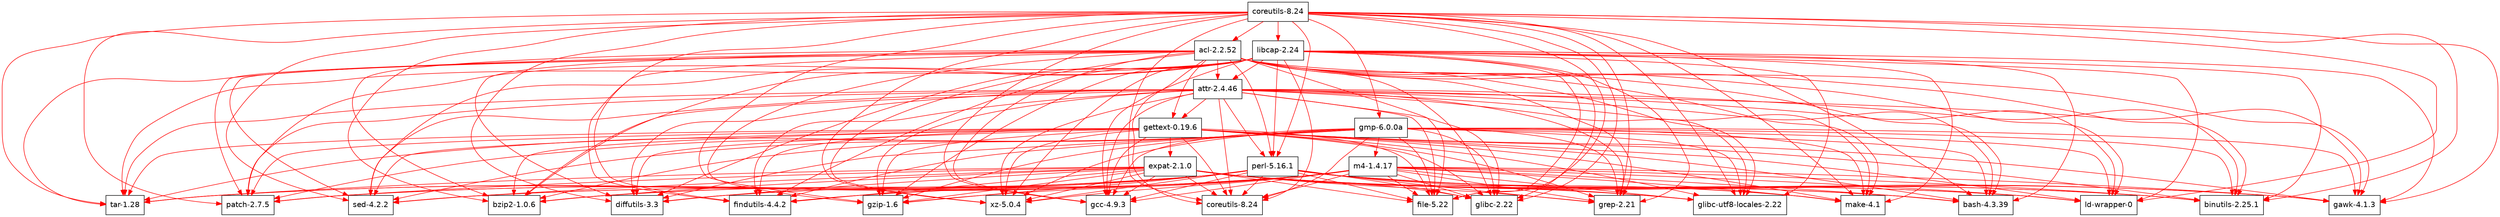 digraph "Guix bag-emerged" {
  "/gnu/store/xpgn2qn54c323liliyqj6q11b5xnb1db-coreutils-8.24.drv" [label = "coreutils-8.24", shape = box, fontname = Helvetica];
  "/gnu/store/xpgn2qn54c323liliyqj6q11b5xnb1db-coreutils-8.24.drv" -> "/gnu/store/mi4a8m41ssrp7lv3b8vibw0a7ahv2mmg-perl-5.16.1.drv" [color = red];
  "/gnu/store/xpgn2qn54c323liliyqj6q11b5xnb1db-coreutils-8.24.drv" -> "/gnu/store/0pr679inn5xj91z4d63scc7vgfji9vpp-tar-1.28.drv" [color = red];
  "/gnu/store/xpgn2qn54c323liliyqj6q11b5xnb1db-coreutils-8.24.drv" -> "/gnu/store/p3szkb87bp9fxhn715g88skry8g3jgkq-gzip-1.6.drv" [color = red];
  "/gnu/store/xpgn2qn54c323liliyqj6q11b5xnb1db-coreutils-8.24.drv" -> "/gnu/store/i398qn04cwvnzph7a0cckxqr9q0k3lyr-bzip2-1.0.6.drv" [color = red];
  "/gnu/store/xpgn2qn54c323liliyqj6q11b5xnb1db-coreutils-8.24.drv" -> "/gnu/store/wvnnsn89magnvn39zm3fv245s9m7yn5f-xz-5.0.4.drv" [color = red];
  "/gnu/store/xpgn2qn54c323liliyqj6q11b5xnb1db-coreutils-8.24.drv" -> "/gnu/store/sag0sx1zycnwixwfdrxwj1i9g2phxrh4-file-5.22.drv" [color = red];
  "/gnu/store/xpgn2qn54c323liliyqj6q11b5xnb1db-coreutils-8.24.drv" -> "/gnu/store/p61bsw6093x3wfg5vz3172wl9bzrlc3w-diffutils-3.3.drv" [color = red];
  "/gnu/store/xpgn2qn54c323liliyqj6q11b5xnb1db-coreutils-8.24.drv" -> "/gnu/store/rzsyx70vnfb8cm40r0b591vyvww2i5y6-patch-2.7.5.drv" [color = red];
  "/gnu/store/xpgn2qn54c323liliyqj6q11b5xnb1db-coreutils-8.24.drv" -> "/gnu/store/mc5fgclyr0v26242hmg30srv9ij27wyv-sed-4.2.2.drv" [color = red];
  "/gnu/store/xpgn2qn54c323liliyqj6q11b5xnb1db-coreutils-8.24.drv" -> "/gnu/store/ig9nr2f5hvr88br028r9nsdg4xpmmybg-findutils-4.4.2.drv" [color = red];
  "/gnu/store/xpgn2qn54c323liliyqj6q11b5xnb1db-coreutils-8.24.drv" -> "/gnu/store/jls1kj3pvqjpbmm7c09fhszfd3m61zif-gawk-4.1.3.drv" [color = red];
  "/gnu/store/xpgn2qn54c323liliyqj6q11b5xnb1db-coreutils-8.24.drv" -> "/gnu/store/vvlh6szjxr5iy192fsv9p4dwf39nhapf-grep-2.21.drv" [color = red];
  "/gnu/store/xpgn2qn54c323liliyqj6q11b5xnb1db-coreutils-8.24.drv" -> "/gnu/store/mysb2grsl1wc931xm08adncnqjwvdds7-coreutils-8.24.drv" [color = red];
  "/gnu/store/xpgn2qn54c323liliyqj6q11b5xnb1db-coreutils-8.24.drv" -> "/gnu/store/n0n20i1brmhmjvw9lx33f2l3dmzx873n-make-4.1.drv" [color = red];
  "/gnu/store/xpgn2qn54c323liliyqj6q11b5xnb1db-coreutils-8.24.drv" -> "/gnu/store/64cizlhq38x99dvjvza6c5ha226a9bf5-bash-4.3.39.drv" [color = red];
  "/gnu/store/xpgn2qn54c323liliyqj6q11b5xnb1db-coreutils-8.24.drv" -> "/gnu/store/mbshnjz590h3l1c3y2rxzqvn45bhx32b-ld-wrapper-0.drv" [color = red];
  "/gnu/store/xpgn2qn54c323liliyqj6q11b5xnb1db-coreutils-8.24.drv" -> "/gnu/store/hf62yhvyrr1rm5y8mq5afih12s9jasic-binutils-2.25.1.drv" [color = red];
  "/gnu/store/xpgn2qn54c323liliyqj6q11b5xnb1db-coreutils-8.24.drv" -> "/gnu/store/8mff0w2203h6m5s495knxg09is3qj15f-gcc-4.9.3.drv" [color = red];
  "/gnu/store/xpgn2qn54c323liliyqj6q11b5xnb1db-coreutils-8.24.drv" -> "/gnu/store/2pspbpclj4yq5dqd71fnqwa69s8xxryf-glibc-2.22.drv" [color = red];
  "/gnu/store/xpgn2qn54c323liliyqj6q11b5xnb1db-coreutils-8.24.drv" -> "/gnu/store/nflynk1n90yh41yfi91raczynka2mf86-glibc-utf8-locales-2.22.drv" [color = red];
  "/gnu/store/xpgn2qn54c323liliyqj6q11b5xnb1db-coreutils-8.24.drv" -> "/gnu/store/6i8brik0khb2s5r6ih7h6g22l9s2xmph-acl-2.2.52.drv" [color = red];
  "/gnu/store/xpgn2qn54c323liliyqj6q11b5xnb1db-coreutils-8.24.drv" -> "/gnu/store/wmvpskqsw6hgriy0vbmmm6c4wp8rxp2c-gmp-6.0.0a.drv" [color = red];
  "/gnu/store/xpgn2qn54c323liliyqj6q11b5xnb1db-coreutils-8.24.drv" -> "/gnu/store/d7d6k5bhk7gz3pvhxdn2f33jzlxg4c5l-libcap-2.24.drv" [color = red];
  "/gnu/store/mi4a8m41ssrp7lv3b8vibw0a7ahv2mmg-perl-5.16.1.drv" [label = "perl-5.16.1", shape = box, fontname = Helvetica];
  "/gnu/store/mi4a8m41ssrp7lv3b8vibw0a7ahv2mmg-perl-5.16.1.drv" -> "/gnu/store/0pr679inn5xj91z4d63scc7vgfji9vpp-tar-1.28.drv" [color = red];
  "/gnu/store/mi4a8m41ssrp7lv3b8vibw0a7ahv2mmg-perl-5.16.1.drv" -> "/gnu/store/p3szkb87bp9fxhn715g88skry8g3jgkq-gzip-1.6.drv" [color = red];
  "/gnu/store/mi4a8m41ssrp7lv3b8vibw0a7ahv2mmg-perl-5.16.1.drv" -> "/gnu/store/i398qn04cwvnzph7a0cckxqr9q0k3lyr-bzip2-1.0.6.drv" [color = red];
  "/gnu/store/mi4a8m41ssrp7lv3b8vibw0a7ahv2mmg-perl-5.16.1.drv" -> "/gnu/store/wvnnsn89magnvn39zm3fv245s9m7yn5f-xz-5.0.4.drv" [color = red];
  "/gnu/store/mi4a8m41ssrp7lv3b8vibw0a7ahv2mmg-perl-5.16.1.drv" -> "/gnu/store/sag0sx1zycnwixwfdrxwj1i9g2phxrh4-file-5.22.drv" [color = red];
  "/gnu/store/mi4a8m41ssrp7lv3b8vibw0a7ahv2mmg-perl-5.16.1.drv" -> "/gnu/store/p61bsw6093x3wfg5vz3172wl9bzrlc3w-diffutils-3.3.drv" [color = red];
  "/gnu/store/mi4a8m41ssrp7lv3b8vibw0a7ahv2mmg-perl-5.16.1.drv" -> "/gnu/store/rzsyx70vnfb8cm40r0b591vyvww2i5y6-patch-2.7.5.drv" [color = red];
  "/gnu/store/mi4a8m41ssrp7lv3b8vibw0a7ahv2mmg-perl-5.16.1.drv" -> "/gnu/store/mc5fgclyr0v26242hmg30srv9ij27wyv-sed-4.2.2.drv" [color = red];
  "/gnu/store/mi4a8m41ssrp7lv3b8vibw0a7ahv2mmg-perl-5.16.1.drv" -> "/gnu/store/ig9nr2f5hvr88br028r9nsdg4xpmmybg-findutils-4.4.2.drv" [color = red];
  "/gnu/store/mi4a8m41ssrp7lv3b8vibw0a7ahv2mmg-perl-5.16.1.drv" -> "/gnu/store/jls1kj3pvqjpbmm7c09fhszfd3m61zif-gawk-4.1.3.drv" [color = red];
  "/gnu/store/mi4a8m41ssrp7lv3b8vibw0a7ahv2mmg-perl-5.16.1.drv" -> "/gnu/store/vvlh6szjxr5iy192fsv9p4dwf39nhapf-grep-2.21.drv" [color = red];
  "/gnu/store/mi4a8m41ssrp7lv3b8vibw0a7ahv2mmg-perl-5.16.1.drv" -> "/gnu/store/mysb2grsl1wc931xm08adncnqjwvdds7-coreutils-8.24.drv" [color = red];
  "/gnu/store/mi4a8m41ssrp7lv3b8vibw0a7ahv2mmg-perl-5.16.1.drv" -> "/gnu/store/n0n20i1brmhmjvw9lx33f2l3dmzx873n-make-4.1.drv" [color = red];
  "/gnu/store/mi4a8m41ssrp7lv3b8vibw0a7ahv2mmg-perl-5.16.1.drv" -> "/gnu/store/64cizlhq38x99dvjvza6c5ha226a9bf5-bash-4.3.39.drv" [color = red];
  "/gnu/store/mi4a8m41ssrp7lv3b8vibw0a7ahv2mmg-perl-5.16.1.drv" -> "/gnu/store/mbshnjz590h3l1c3y2rxzqvn45bhx32b-ld-wrapper-0.drv" [color = red];
  "/gnu/store/mi4a8m41ssrp7lv3b8vibw0a7ahv2mmg-perl-5.16.1.drv" -> "/gnu/store/hf62yhvyrr1rm5y8mq5afih12s9jasic-binutils-2.25.1.drv" [color = red];
  "/gnu/store/mi4a8m41ssrp7lv3b8vibw0a7ahv2mmg-perl-5.16.1.drv" -> "/gnu/store/8mff0w2203h6m5s495knxg09is3qj15f-gcc-4.9.3.drv" [color = red];
  "/gnu/store/mi4a8m41ssrp7lv3b8vibw0a7ahv2mmg-perl-5.16.1.drv" -> "/gnu/store/2pspbpclj4yq5dqd71fnqwa69s8xxryf-glibc-2.22.drv" [color = red];
  "/gnu/store/mi4a8m41ssrp7lv3b8vibw0a7ahv2mmg-perl-5.16.1.drv" -> "/gnu/store/nflynk1n90yh41yfi91raczynka2mf86-glibc-utf8-locales-2.22.drv" [color = red];
  "/gnu/store/0pr679inn5xj91z4d63scc7vgfji9vpp-tar-1.28.drv" [label = "tar-1.28", shape = box, fontname = Helvetica];
  "/gnu/store/p3szkb87bp9fxhn715g88skry8g3jgkq-gzip-1.6.drv" [label = "gzip-1.6", shape = box, fontname = Helvetica];
  "/gnu/store/i398qn04cwvnzph7a0cckxqr9q0k3lyr-bzip2-1.0.6.drv" [label = "bzip2-1.0.6", shape = box, fontname = Helvetica];
  "/gnu/store/wvnnsn89magnvn39zm3fv245s9m7yn5f-xz-5.0.4.drv" [label = "xz-5.0.4", shape = box, fontname = Helvetica];
  "/gnu/store/sag0sx1zycnwixwfdrxwj1i9g2phxrh4-file-5.22.drv" [label = "file-5.22", shape = box, fontname = Helvetica];
  "/gnu/store/p61bsw6093x3wfg5vz3172wl9bzrlc3w-diffutils-3.3.drv" [label = "diffutils-3.3", shape = box, fontname = Helvetica];
  "/gnu/store/rzsyx70vnfb8cm40r0b591vyvww2i5y6-patch-2.7.5.drv" [label = "patch-2.7.5", shape = box, fontname = Helvetica];
  "/gnu/store/mc5fgclyr0v26242hmg30srv9ij27wyv-sed-4.2.2.drv" [label = "sed-4.2.2", shape = box, fontname = Helvetica];
  "/gnu/store/ig9nr2f5hvr88br028r9nsdg4xpmmybg-findutils-4.4.2.drv" [label = "findutils-4.4.2", shape = box, fontname = Helvetica];
  "/gnu/store/jls1kj3pvqjpbmm7c09fhszfd3m61zif-gawk-4.1.3.drv" [label = "gawk-4.1.3", shape = box, fontname = Helvetica];
  "/gnu/store/vvlh6szjxr5iy192fsv9p4dwf39nhapf-grep-2.21.drv" [label = "grep-2.21", shape = box, fontname = Helvetica];
  "/gnu/store/mysb2grsl1wc931xm08adncnqjwvdds7-coreutils-8.24.drv" [label = "coreutils-8.24", shape = box, fontname = Helvetica];
  "/gnu/store/n0n20i1brmhmjvw9lx33f2l3dmzx873n-make-4.1.drv" [label = "make-4.1", shape = box, fontname = Helvetica];
  "/gnu/store/64cizlhq38x99dvjvza6c5ha226a9bf5-bash-4.3.39.drv" [label = "bash-4.3.39", shape = box, fontname = Helvetica];
  "/gnu/store/mbshnjz590h3l1c3y2rxzqvn45bhx32b-ld-wrapper-0.drv" [label = "ld-wrapper-0", shape = box, fontname = Helvetica];
  "/gnu/store/hf62yhvyrr1rm5y8mq5afih12s9jasic-binutils-2.25.1.drv" [label = "binutils-2.25.1", shape = box, fontname = Helvetica];
  "/gnu/store/8mff0w2203h6m5s495knxg09is3qj15f-gcc-4.9.3.drv" [label = "gcc-4.9.3", shape = box, fontname = Helvetica];
  "/gnu/store/2pspbpclj4yq5dqd71fnqwa69s8xxryf-glibc-2.22.drv" [label = "glibc-2.22", shape = box, fontname = Helvetica];
  "/gnu/store/nflynk1n90yh41yfi91raczynka2mf86-glibc-utf8-locales-2.22.drv" [label = "glibc-utf8-locales-2.22", shape = box, fontname = Helvetica];
  "/gnu/store/6i8brik0khb2s5r6ih7h6g22l9s2xmph-acl-2.2.52.drv" [label = "acl-2.2.52", shape = box, fontname = Helvetica];
  "/gnu/store/6i8brik0khb2s5r6ih7h6g22l9s2xmph-acl-2.2.52.drv" -> "/gnu/store/a076d7ng0h3ynr1hsiyk4fmh3w1g4cv8-gettext-0.19.6.drv" [color = red];
  "/gnu/store/6i8brik0khb2s5r6ih7h6g22l9s2xmph-acl-2.2.52.drv" -> "/gnu/store/mi4a8m41ssrp7lv3b8vibw0a7ahv2mmg-perl-5.16.1.drv" [color = red];
  "/gnu/store/6i8brik0khb2s5r6ih7h6g22l9s2xmph-acl-2.2.52.drv" -> "/gnu/store/0pr679inn5xj91z4d63scc7vgfji9vpp-tar-1.28.drv" [color = red];
  "/gnu/store/6i8brik0khb2s5r6ih7h6g22l9s2xmph-acl-2.2.52.drv" -> "/gnu/store/p3szkb87bp9fxhn715g88skry8g3jgkq-gzip-1.6.drv" [color = red];
  "/gnu/store/6i8brik0khb2s5r6ih7h6g22l9s2xmph-acl-2.2.52.drv" -> "/gnu/store/i398qn04cwvnzph7a0cckxqr9q0k3lyr-bzip2-1.0.6.drv" [color = red];
  "/gnu/store/6i8brik0khb2s5r6ih7h6g22l9s2xmph-acl-2.2.52.drv" -> "/gnu/store/wvnnsn89magnvn39zm3fv245s9m7yn5f-xz-5.0.4.drv" [color = red];
  "/gnu/store/6i8brik0khb2s5r6ih7h6g22l9s2xmph-acl-2.2.52.drv" -> "/gnu/store/sag0sx1zycnwixwfdrxwj1i9g2phxrh4-file-5.22.drv" [color = red];
  "/gnu/store/6i8brik0khb2s5r6ih7h6g22l9s2xmph-acl-2.2.52.drv" -> "/gnu/store/p61bsw6093x3wfg5vz3172wl9bzrlc3w-diffutils-3.3.drv" [color = red];
  "/gnu/store/6i8brik0khb2s5r6ih7h6g22l9s2xmph-acl-2.2.52.drv" -> "/gnu/store/rzsyx70vnfb8cm40r0b591vyvww2i5y6-patch-2.7.5.drv" [color = red];
  "/gnu/store/6i8brik0khb2s5r6ih7h6g22l9s2xmph-acl-2.2.52.drv" -> "/gnu/store/mc5fgclyr0v26242hmg30srv9ij27wyv-sed-4.2.2.drv" [color = red];
  "/gnu/store/6i8brik0khb2s5r6ih7h6g22l9s2xmph-acl-2.2.52.drv" -> "/gnu/store/ig9nr2f5hvr88br028r9nsdg4xpmmybg-findutils-4.4.2.drv" [color = red];
  "/gnu/store/6i8brik0khb2s5r6ih7h6g22l9s2xmph-acl-2.2.52.drv" -> "/gnu/store/jls1kj3pvqjpbmm7c09fhszfd3m61zif-gawk-4.1.3.drv" [color = red];
  "/gnu/store/6i8brik0khb2s5r6ih7h6g22l9s2xmph-acl-2.2.52.drv" -> "/gnu/store/vvlh6szjxr5iy192fsv9p4dwf39nhapf-grep-2.21.drv" [color = red];
  "/gnu/store/6i8brik0khb2s5r6ih7h6g22l9s2xmph-acl-2.2.52.drv" -> "/gnu/store/mysb2grsl1wc931xm08adncnqjwvdds7-coreutils-8.24.drv" [color = red];
  "/gnu/store/6i8brik0khb2s5r6ih7h6g22l9s2xmph-acl-2.2.52.drv" -> "/gnu/store/n0n20i1brmhmjvw9lx33f2l3dmzx873n-make-4.1.drv" [color = red];
  "/gnu/store/6i8brik0khb2s5r6ih7h6g22l9s2xmph-acl-2.2.52.drv" -> "/gnu/store/64cizlhq38x99dvjvza6c5ha226a9bf5-bash-4.3.39.drv" [color = red];
  "/gnu/store/6i8brik0khb2s5r6ih7h6g22l9s2xmph-acl-2.2.52.drv" -> "/gnu/store/mbshnjz590h3l1c3y2rxzqvn45bhx32b-ld-wrapper-0.drv" [color = red];
  "/gnu/store/6i8brik0khb2s5r6ih7h6g22l9s2xmph-acl-2.2.52.drv" -> "/gnu/store/hf62yhvyrr1rm5y8mq5afih12s9jasic-binutils-2.25.1.drv" [color = red];
  "/gnu/store/6i8brik0khb2s5r6ih7h6g22l9s2xmph-acl-2.2.52.drv" -> "/gnu/store/8mff0w2203h6m5s495knxg09is3qj15f-gcc-4.9.3.drv" [color = red];
  "/gnu/store/6i8brik0khb2s5r6ih7h6g22l9s2xmph-acl-2.2.52.drv" -> "/gnu/store/2pspbpclj4yq5dqd71fnqwa69s8xxryf-glibc-2.22.drv" [color = red];
  "/gnu/store/6i8brik0khb2s5r6ih7h6g22l9s2xmph-acl-2.2.52.drv" -> "/gnu/store/nflynk1n90yh41yfi91raczynka2mf86-glibc-utf8-locales-2.22.drv" [color = red];
  "/gnu/store/6i8brik0khb2s5r6ih7h6g22l9s2xmph-acl-2.2.52.drv" -> "/gnu/store/3lq0fkjmjb917asbj9f24vcxxnq3kwai-attr-2.4.46.drv" [color = red];
  "/gnu/store/a076d7ng0h3ynr1hsiyk4fmh3w1g4cv8-gettext-0.19.6.drv" [label = "gettext-0.19.6", shape = box, fontname = Helvetica];
  "/gnu/store/a076d7ng0h3ynr1hsiyk4fmh3w1g4cv8-gettext-0.19.6.drv" -> "/gnu/store/0pr679inn5xj91z4d63scc7vgfji9vpp-tar-1.28.drv" [color = red];
  "/gnu/store/a076d7ng0h3ynr1hsiyk4fmh3w1g4cv8-gettext-0.19.6.drv" -> "/gnu/store/p3szkb87bp9fxhn715g88skry8g3jgkq-gzip-1.6.drv" [color = red];
  "/gnu/store/a076d7ng0h3ynr1hsiyk4fmh3w1g4cv8-gettext-0.19.6.drv" -> "/gnu/store/i398qn04cwvnzph7a0cckxqr9q0k3lyr-bzip2-1.0.6.drv" [color = red];
  "/gnu/store/a076d7ng0h3ynr1hsiyk4fmh3w1g4cv8-gettext-0.19.6.drv" -> "/gnu/store/wvnnsn89magnvn39zm3fv245s9m7yn5f-xz-5.0.4.drv" [color = red];
  "/gnu/store/a076d7ng0h3ynr1hsiyk4fmh3w1g4cv8-gettext-0.19.6.drv" -> "/gnu/store/sag0sx1zycnwixwfdrxwj1i9g2phxrh4-file-5.22.drv" [color = red];
  "/gnu/store/a076d7ng0h3ynr1hsiyk4fmh3w1g4cv8-gettext-0.19.6.drv" -> "/gnu/store/p61bsw6093x3wfg5vz3172wl9bzrlc3w-diffutils-3.3.drv" [color = red];
  "/gnu/store/a076d7ng0h3ynr1hsiyk4fmh3w1g4cv8-gettext-0.19.6.drv" -> "/gnu/store/rzsyx70vnfb8cm40r0b591vyvww2i5y6-patch-2.7.5.drv" [color = red];
  "/gnu/store/a076d7ng0h3ynr1hsiyk4fmh3w1g4cv8-gettext-0.19.6.drv" -> "/gnu/store/mc5fgclyr0v26242hmg30srv9ij27wyv-sed-4.2.2.drv" [color = red];
  "/gnu/store/a076d7ng0h3ynr1hsiyk4fmh3w1g4cv8-gettext-0.19.6.drv" -> "/gnu/store/ig9nr2f5hvr88br028r9nsdg4xpmmybg-findutils-4.4.2.drv" [color = red];
  "/gnu/store/a076d7ng0h3ynr1hsiyk4fmh3w1g4cv8-gettext-0.19.6.drv" -> "/gnu/store/jls1kj3pvqjpbmm7c09fhszfd3m61zif-gawk-4.1.3.drv" [color = red];
  "/gnu/store/a076d7ng0h3ynr1hsiyk4fmh3w1g4cv8-gettext-0.19.6.drv" -> "/gnu/store/vvlh6szjxr5iy192fsv9p4dwf39nhapf-grep-2.21.drv" [color = red];
  "/gnu/store/a076d7ng0h3ynr1hsiyk4fmh3w1g4cv8-gettext-0.19.6.drv" -> "/gnu/store/mysb2grsl1wc931xm08adncnqjwvdds7-coreutils-8.24.drv" [color = red];
  "/gnu/store/a076d7ng0h3ynr1hsiyk4fmh3w1g4cv8-gettext-0.19.6.drv" -> "/gnu/store/n0n20i1brmhmjvw9lx33f2l3dmzx873n-make-4.1.drv" [color = red];
  "/gnu/store/a076d7ng0h3ynr1hsiyk4fmh3w1g4cv8-gettext-0.19.6.drv" -> "/gnu/store/64cizlhq38x99dvjvza6c5ha226a9bf5-bash-4.3.39.drv" [color = red];
  "/gnu/store/a076d7ng0h3ynr1hsiyk4fmh3w1g4cv8-gettext-0.19.6.drv" -> "/gnu/store/mbshnjz590h3l1c3y2rxzqvn45bhx32b-ld-wrapper-0.drv" [color = red];
  "/gnu/store/a076d7ng0h3ynr1hsiyk4fmh3w1g4cv8-gettext-0.19.6.drv" -> "/gnu/store/hf62yhvyrr1rm5y8mq5afih12s9jasic-binutils-2.25.1.drv" [color = red];
  "/gnu/store/a076d7ng0h3ynr1hsiyk4fmh3w1g4cv8-gettext-0.19.6.drv" -> "/gnu/store/8mff0w2203h6m5s495knxg09is3qj15f-gcc-4.9.3.drv" [color = red];
  "/gnu/store/a076d7ng0h3ynr1hsiyk4fmh3w1g4cv8-gettext-0.19.6.drv" -> "/gnu/store/2pspbpclj4yq5dqd71fnqwa69s8xxryf-glibc-2.22.drv" [color = red];
  "/gnu/store/a076d7ng0h3ynr1hsiyk4fmh3w1g4cv8-gettext-0.19.6.drv" -> "/gnu/store/nflynk1n90yh41yfi91raczynka2mf86-glibc-utf8-locales-2.22.drv" [color = red];
  "/gnu/store/a076d7ng0h3ynr1hsiyk4fmh3w1g4cv8-gettext-0.19.6.drv" -> "/gnu/store/n3ix2bl79ijv1v1winwf4qj46hlhyrdv-expat-2.1.0.drv" [color = red];
  "/gnu/store/n3ix2bl79ijv1v1winwf4qj46hlhyrdv-expat-2.1.0.drv" [label = "expat-2.1.0", shape = box, fontname = Helvetica];
  "/gnu/store/n3ix2bl79ijv1v1winwf4qj46hlhyrdv-expat-2.1.0.drv" -> "/gnu/store/0pr679inn5xj91z4d63scc7vgfji9vpp-tar-1.28.drv" [color = red];
  "/gnu/store/n3ix2bl79ijv1v1winwf4qj46hlhyrdv-expat-2.1.0.drv" -> "/gnu/store/p3szkb87bp9fxhn715g88skry8g3jgkq-gzip-1.6.drv" [color = red];
  "/gnu/store/n3ix2bl79ijv1v1winwf4qj46hlhyrdv-expat-2.1.0.drv" -> "/gnu/store/i398qn04cwvnzph7a0cckxqr9q0k3lyr-bzip2-1.0.6.drv" [color = red];
  "/gnu/store/n3ix2bl79ijv1v1winwf4qj46hlhyrdv-expat-2.1.0.drv" -> "/gnu/store/wvnnsn89magnvn39zm3fv245s9m7yn5f-xz-5.0.4.drv" [color = red];
  "/gnu/store/n3ix2bl79ijv1v1winwf4qj46hlhyrdv-expat-2.1.0.drv" -> "/gnu/store/sag0sx1zycnwixwfdrxwj1i9g2phxrh4-file-5.22.drv" [color = red];
  "/gnu/store/n3ix2bl79ijv1v1winwf4qj46hlhyrdv-expat-2.1.0.drv" -> "/gnu/store/p61bsw6093x3wfg5vz3172wl9bzrlc3w-diffutils-3.3.drv" [color = red];
  "/gnu/store/n3ix2bl79ijv1v1winwf4qj46hlhyrdv-expat-2.1.0.drv" -> "/gnu/store/rzsyx70vnfb8cm40r0b591vyvww2i5y6-patch-2.7.5.drv" [color = red];
  "/gnu/store/n3ix2bl79ijv1v1winwf4qj46hlhyrdv-expat-2.1.0.drv" -> "/gnu/store/mc5fgclyr0v26242hmg30srv9ij27wyv-sed-4.2.2.drv" [color = red];
  "/gnu/store/n3ix2bl79ijv1v1winwf4qj46hlhyrdv-expat-2.1.0.drv" -> "/gnu/store/ig9nr2f5hvr88br028r9nsdg4xpmmybg-findutils-4.4.2.drv" [color = red];
  "/gnu/store/n3ix2bl79ijv1v1winwf4qj46hlhyrdv-expat-2.1.0.drv" -> "/gnu/store/jls1kj3pvqjpbmm7c09fhszfd3m61zif-gawk-4.1.3.drv" [color = red];
  "/gnu/store/n3ix2bl79ijv1v1winwf4qj46hlhyrdv-expat-2.1.0.drv" -> "/gnu/store/vvlh6szjxr5iy192fsv9p4dwf39nhapf-grep-2.21.drv" [color = red];
  "/gnu/store/n3ix2bl79ijv1v1winwf4qj46hlhyrdv-expat-2.1.0.drv" -> "/gnu/store/mysb2grsl1wc931xm08adncnqjwvdds7-coreutils-8.24.drv" [color = red];
  "/gnu/store/n3ix2bl79ijv1v1winwf4qj46hlhyrdv-expat-2.1.0.drv" -> "/gnu/store/n0n20i1brmhmjvw9lx33f2l3dmzx873n-make-4.1.drv" [color = red];
  "/gnu/store/n3ix2bl79ijv1v1winwf4qj46hlhyrdv-expat-2.1.0.drv" -> "/gnu/store/64cizlhq38x99dvjvza6c5ha226a9bf5-bash-4.3.39.drv" [color = red];
  "/gnu/store/n3ix2bl79ijv1v1winwf4qj46hlhyrdv-expat-2.1.0.drv" -> "/gnu/store/mbshnjz590h3l1c3y2rxzqvn45bhx32b-ld-wrapper-0.drv" [color = red];
  "/gnu/store/n3ix2bl79ijv1v1winwf4qj46hlhyrdv-expat-2.1.0.drv" -> "/gnu/store/hf62yhvyrr1rm5y8mq5afih12s9jasic-binutils-2.25.1.drv" [color = red];
  "/gnu/store/n3ix2bl79ijv1v1winwf4qj46hlhyrdv-expat-2.1.0.drv" -> "/gnu/store/8mff0w2203h6m5s495knxg09is3qj15f-gcc-4.9.3.drv" [color = red];
  "/gnu/store/n3ix2bl79ijv1v1winwf4qj46hlhyrdv-expat-2.1.0.drv" -> "/gnu/store/2pspbpclj4yq5dqd71fnqwa69s8xxryf-glibc-2.22.drv" [color = red];
  "/gnu/store/n3ix2bl79ijv1v1winwf4qj46hlhyrdv-expat-2.1.0.drv" -> "/gnu/store/nflynk1n90yh41yfi91raczynka2mf86-glibc-utf8-locales-2.22.drv" [color = red];
  "/gnu/store/3lq0fkjmjb917asbj9f24vcxxnq3kwai-attr-2.4.46.drv" [label = "attr-2.4.46", shape = box, fontname = Helvetica];
  "/gnu/store/3lq0fkjmjb917asbj9f24vcxxnq3kwai-attr-2.4.46.drv" -> "/gnu/store/a076d7ng0h3ynr1hsiyk4fmh3w1g4cv8-gettext-0.19.6.drv" [color = red];
  "/gnu/store/3lq0fkjmjb917asbj9f24vcxxnq3kwai-attr-2.4.46.drv" -> "/gnu/store/0pr679inn5xj91z4d63scc7vgfji9vpp-tar-1.28.drv" [color = red];
  "/gnu/store/3lq0fkjmjb917asbj9f24vcxxnq3kwai-attr-2.4.46.drv" -> "/gnu/store/p3szkb87bp9fxhn715g88skry8g3jgkq-gzip-1.6.drv" [color = red];
  "/gnu/store/3lq0fkjmjb917asbj9f24vcxxnq3kwai-attr-2.4.46.drv" -> "/gnu/store/i398qn04cwvnzph7a0cckxqr9q0k3lyr-bzip2-1.0.6.drv" [color = red];
  "/gnu/store/3lq0fkjmjb917asbj9f24vcxxnq3kwai-attr-2.4.46.drv" -> "/gnu/store/wvnnsn89magnvn39zm3fv245s9m7yn5f-xz-5.0.4.drv" [color = red];
  "/gnu/store/3lq0fkjmjb917asbj9f24vcxxnq3kwai-attr-2.4.46.drv" -> "/gnu/store/sag0sx1zycnwixwfdrxwj1i9g2phxrh4-file-5.22.drv" [color = red];
  "/gnu/store/3lq0fkjmjb917asbj9f24vcxxnq3kwai-attr-2.4.46.drv" -> "/gnu/store/p61bsw6093x3wfg5vz3172wl9bzrlc3w-diffutils-3.3.drv" [color = red];
  "/gnu/store/3lq0fkjmjb917asbj9f24vcxxnq3kwai-attr-2.4.46.drv" -> "/gnu/store/rzsyx70vnfb8cm40r0b591vyvww2i5y6-patch-2.7.5.drv" [color = red];
  "/gnu/store/3lq0fkjmjb917asbj9f24vcxxnq3kwai-attr-2.4.46.drv" -> "/gnu/store/mc5fgclyr0v26242hmg30srv9ij27wyv-sed-4.2.2.drv" [color = red];
  "/gnu/store/3lq0fkjmjb917asbj9f24vcxxnq3kwai-attr-2.4.46.drv" -> "/gnu/store/ig9nr2f5hvr88br028r9nsdg4xpmmybg-findutils-4.4.2.drv" [color = red];
  "/gnu/store/3lq0fkjmjb917asbj9f24vcxxnq3kwai-attr-2.4.46.drv" -> "/gnu/store/jls1kj3pvqjpbmm7c09fhszfd3m61zif-gawk-4.1.3.drv" [color = red];
  "/gnu/store/3lq0fkjmjb917asbj9f24vcxxnq3kwai-attr-2.4.46.drv" -> "/gnu/store/vvlh6szjxr5iy192fsv9p4dwf39nhapf-grep-2.21.drv" [color = red];
  "/gnu/store/3lq0fkjmjb917asbj9f24vcxxnq3kwai-attr-2.4.46.drv" -> "/gnu/store/mysb2grsl1wc931xm08adncnqjwvdds7-coreutils-8.24.drv" [color = red];
  "/gnu/store/3lq0fkjmjb917asbj9f24vcxxnq3kwai-attr-2.4.46.drv" -> "/gnu/store/n0n20i1brmhmjvw9lx33f2l3dmzx873n-make-4.1.drv" [color = red];
  "/gnu/store/3lq0fkjmjb917asbj9f24vcxxnq3kwai-attr-2.4.46.drv" -> "/gnu/store/64cizlhq38x99dvjvza6c5ha226a9bf5-bash-4.3.39.drv" [color = red];
  "/gnu/store/3lq0fkjmjb917asbj9f24vcxxnq3kwai-attr-2.4.46.drv" -> "/gnu/store/mbshnjz590h3l1c3y2rxzqvn45bhx32b-ld-wrapper-0.drv" [color = red];
  "/gnu/store/3lq0fkjmjb917asbj9f24vcxxnq3kwai-attr-2.4.46.drv" -> "/gnu/store/hf62yhvyrr1rm5y8mq5afih12s9jasic-binutils-2.25.1.drv" [color = red];
  "/gnu/store/3lq0fkjmjb917asbj9f24vcxxnq3kwai-attr-2.4.46.drv" -> "/gnu/store/8mff0w2203h6m5s495knxg09is3qj15f-gcc-4.9.3.drv" [color = red];
  "/gnu/store/3lq0fkjmjb917asbj9f24vcxxnq3kwai-attr-2.4.46.drv" -> "/gnu/store/2pspbpclj4yq5dqd71fnqwa69s8xxryf-glibc-2.22.drv" [color = red];
  "/gnu/store/3lq0fkjmjb917asbj9f24vcxxnq3kwai-attr-2.4.46.drv" -> "/gnu/store/nflynk1n90yh41yfi91raczynka2mf86-glibc-utf8-locales-2.22.drv" [color = red];
  "/gnu/store/3lq0fkjmjb917asbj9f24vcxxnq3kwai-attr-2.4.46.drv" -> "/gnu/store/mi4a8m41ssrp7lv3b8vibw0a7ahv2mmg-perl-5.16.1.drv" [color = red];
  "/gnu/store/wmvpskqsw6hgriy0vbmmm6c4wp8rxp2c-gmp-6.0.0a.drv" [label = "gmp-6.0.0a", shape = box, fontname = Helvetica];
  "/gnu/store/wmvpskqsw6hgriy0vbmmm6c4wp8rxp2c-gmp-6.0.0a.drv" -> "/gnu/store/1mwk0rc4lfcy3vax50ss8x3qfa304g67-m4-1.4.17.drv" [color = red];
  "/gnu/store/wmvpskqsw6hgriy0vbmmm6c4wp8rxp2c-gmp-6.0.0a.drv" -> "/gnu/store/0pr679inn5xj91z4d63scc7vgfji9vpp-tar-1.28.drv" [color = red];
  "/gnu/store/wmvpskqsw6hgriy0vbmmm6c4wp8rxp2c-gmp-6.0.0a.drv" -> "/gnu/store/p3szkb87bp9fxhn715g88skry8g3jgkq-gzip-1.6.drv" [color = red];
  "/gnu/store/wmvpskqsw6hgriy0vbmmm6c4wp8rxp2c-gmp-6.0.0a.drv" -> "/gnu/store/i398qn04cwvnzph7a0cckxqr9q0k3lyr-bzip2-1.0.6.drv" [color = red];
  "/gnu/store/wmvpskqsw6hgriy0vbmmm6c4wp8rxp2c-gmp-6.0.0a.drv" -> "/gnu/store/wvnnsn89magnvn39zm3fv245s9m7yn5f-xz-5.0.4.drv" [color = red];
  "/gnu/store/wmvpskqsw6hgriy0vbmmm6c4wp8rxp2c-gmp-6.0.0a.drv" -> "/gnu/store/sag0sx1zycnwixwfdrxwj1i9g2phxrh4-file-5.22.drv" [color = red];
  "/gnu/store/wmvpskqsw6hgriy0vbmmm6c4wp8rxp2c-gmp-6.0.0a.drv" -> "/gnu/store/p61bsw6093x3wfg5vz3172wl9bzrlc3w-diffutils-3.3.drv" [color = red];
  "/gnu/store/wmvpskqsw6hgriy0vbmmm6c4wp8rxp2c-gmp-6.0.0a.drv" -> "/gnu/store/rzsyx70vnfb8cm40r0b591vyvww2i5y6-patch-2.7.5.drv" [color = red];
  "/gnu/store/wmvpskqsw6hgriy0vbmmm6c4wp8rxp2c-gmp-6.0.0a.drv" -> "/gnu/store/mc5fgclyr0v26242hmg30srv9ij27wyv-sed-4.2.2.drv" [color = red];
  "/gnu/store/wmvpskqsw6hgriy0vbmmm6c4wp8rxp2c-gmp-6.0.0a.drv" -> "/gnu/store/ig9nr2f5hvr88br028r9nsdg4xpmmybg-findutils-4.4.2.drv" [color = red];
  "/gnu/store/wmvpskqsw6hgriy0vbmmm6c4wp8rxp2c-gmp-6.0.0a.drv" -> "/gnu/store/jls1kj3pvqjpbmm7c09fhszfd3m61zif-gawk-4.1.3.drv" [color = red];
  "/gnu/store/wmvpskqsw6hgriy0vbmmm6c4wp8rxp2c-gmp-6.0.0a.drv" -> "/gnu/store/vvlh6szjxr5iy192fsv9p4dwf39nhapf-grep-2.21.drv" [color = red];
  "/gnu/store/wmvpskqsw6hgriy0vbmmm6c4wp8rxp2c-gmp-6.0.0a.drv" -> "/gnu/store/mysb2grsl1wc931xm08adncnqjwvdds7-coreutils-8.24.drv" [color = red];
  "/gnu/store/wmvpskqsw6hgriy0vbmmm6c4wp8rxp2c-gmp-6.0.0a.drv" -> "/gnu/store/n0n20i1brmhmjvw9lx33f2l3dmzx873n-make-4.1.drv" [color = red];
  "/gnu/store/wmvpskqsw6hgriy0vbmmm6c4wp8rxp2c-gmp-6.0.0a.drv" -> "/gnu/store/64cizlhq38x99dvjvza6c5ha226a9bf5-bash-4.3.39.drv" [color = red];
  "/gnu/store/wmvpskqsw6hgriy0vbmmm6c4wp8rxp2c-gmp-6.0.0a.drv" -> "/gnu/store/mbshnjz590h3l1c3y2rxzqvn45bhx32b-ld-wrapper-0.drv" [color = red];
  "/gnu/store/wmvpskqsw6hgriy0vbmmm6c4wp8rxp2c-gmp-6.0.0a.drv" -> "/gnu/store/hf62yhvyrr1rm5y8mq5afih12s9jasic-binutils-2.25.1.drv" [color = red];
  "/gnu/store/wmvpskqsw6hgriy0vbmmm6c4wp8rxp2c-gmp-6.0.0a.drv" -> "/gnu/store/8mff0w2203h6m5s495knxg09is3qj15f-gcc-4.9.3.drv" [color = red];
  "/gnu/store/wmvpskqsw6hgriy0vbmmm6c4wp8rxp2c-gmp-6.0.0a.drv" -> "/gnu/store/2pspbpclj4yq5dqd71fnqwa69s8xxryf-glibc-2.22.drv" [color = red];
  "/gnu/store/wmvpskqsw6hgriy0vbmmm6c4wp8rxp2c-gmp-6.0.0a.drv" -> "/gnu/store/nflynk1n90yh41yfi91raczynka2mf86-glibc-utf8-locales-2.22.drv" [color = red];
  "/gnu/store/1mwk0rc4lfcy3vax50ss8x3qfa304g67-m4-1.4.17.drv" [label = "m4-1.4.17", shape = box, fontname = Helvetica];
  "/gnu/store/1mwk0rc4lfcy3vax50ss8x3qfa304g67-m4-1.4.17.drv" -> "/gnu/store/0pr679inn5xj91z4d63scc7vgfji9vpp-tar-1.28.drv" [color = red];
  "/gnu/store/1mwk0rc4lfcy3vax50ss8x3qfa304g67-m4-1.4.17.drv" -> "/gnu/store/p3szkb87bp9fxhn715g88skry8g3jgkq-gzip-1.6.drv" [color = red];
  "/gnu/store/1mwk0rc4lfcy3vax50ss8x3qfa304g67-m4-1.4.17.drv" -> "/gnu/store/i398qn04cwvnzph7a0cckxqr9q0k3lyr-bzip2-1.0.6.drv" [color = red];
  "/gnu/store/1mwk0rc4lfcy3vax50ss8x3qfa304g67-m4-1.4.17.drv" -> "/gnu/store/wvnnsn89magnvn39zm3fv245s9m7yn5f-xz-5.0.4.drv" [color = red];
  "/gnu/store/1mwk0rc4lfcy3vax50ss8x3qfa304g67-m4-1.4.17.drv" -> "/gnu/store/sag0sx1zycnwixwfdrxwj1i9g2phxrh4-file-5.22.drv" [color = red];
  "/gnu/store/1mwk0rc4lfcy3vax50ss8x3qfa304g67-m4-1.4.17.drv" -> "/gnu/store/p61bsw6093x3wfg5vz3172wl9bzrlc3w-diffutils-3.3.drv" [color = red];
  "/gnu/store/1mwk0rc4lfcy3vax50ss8x3qfa304g67-m4-1.4.17.drv" -> "/gnu/store/rzsyx70vnfb8cm40r0b591vyvww2i5y6-patch-2.7.5.drv" [color = red];
  "/gnu/store/1mwk0rc4lfcy3vax50ss8x3qfa304g67-m4-1.4.17.drv" -> "/gnu/store/mc5fgclyr0v26242hmg30srv9ij27wyv-sed-4.2.2.drv" [color = red];
  "/gnu/store/1mwk0rc4lfcy3vax50ss8x3qfa304g67-m4-1.4.17.drv" -> "/gnu/store/ig9nr2f5hvr88br028r9nsdg4xpmmybg-findutils-4.4.2.drv" [color = red];
  "/gnu/store/1mwk0rc4lfcy3vax50ss8x3qfa304g67-m4-1.4.17.drv" -> "/gnu/store/jls1kj3pvqjpbmm7c09fhszfd3m61zif-gawk-4.1.3.drv" [color = red];
  "/gnu/store/1mwk0rc4lfcy3vax50ss8x3qfa304g67-m4-1.4.17.drv" -> "/gnu/store/vvlh6szjxr5iy192fsv9p4dwf39nhapf-grep-2.21.drv" [color = red];
  "/gnu/store/1mwk0rc4lfcy3vax50ss8x3qfa304g67-m4-1.4.17.drv" -> "/gnu/store/mysb2grsl1wc931xm08adncnqjwvdds7-coreutils-8.24.drv" [color = red];
  "/gnu/store/1mwk0rc4lfcy3vax50ss8x3qfa304g67-m4-1.4.17.drv" -> "/gnu/store/n0n20i1brmhmjvw9lx33f2l3dmzx873n-make-4.1.drv" [color = red];
  "/gnu/store/1mwk0rc4lfcy3vax50ss8x3qfa304g67-m4-1.4.17.drv" -> "/gnu/store/64cizlhq38x99dvjvza6c5ha226a9bf5-bash-4.3.39.drv" [color = red];
  "/gnu/store/1mwk0rc4lfcy3vax50ss8x3qfa304g67-m4-1.4.17.drv" -> "/gnu/store/mbshnjz590h3l1c3y2rxzqvn45bhx32b-ld-wrapper-0.drv" [color = red];
  "/gnu/store/1mwk0rc4lfcy3vax50ss8x3qfa304g67-m4-1.4.17.drv" -> "/gnu/store/hf62yhvyrr1rm5y8mq5afih12s9jasic-binutils-2.25.1.drv" [color = red];
  "/gnu/store/1mwk0rc4lfcy3vax50ss8x3qfa304g67-m4-1.4.17.drv" -> "/gnu/store/8mff0w2203h6m5s495knxg09is3qj15f-gcc-4.9.3.drv" [color = red];
  "/gnu/store/1mwk0rc4lfcy3vax50ss8x3qfa304g67-m4-1.4.17.drv" -> "/gnu/store/2pspbpclj4yq5dqd71fnqwa69s8xxryf-glibc-2.22.drv" [color = red];
  "/gnu/store/1mwk0rc4lfcy3vax50ss8x3qfa304g67-m4-1.4.17.drv" -> "/gnu/store/nflynk1n90yh41yfi91raczynka2mf86-glibc-utf8-locales-2.22.drv" [color = red];
  "/gnu/store/d7d6k5bhk7gz3pvhxdn2f33jzlxg4c5l-libcap-2.24.drv" [label = "libcap-2.24", shape = box, fontname = Helvetica];
  "/gnu/store/d7d6k5bhk7gz3pvhxdn2f33jzlxg4c5l-libcap-2.24.drv" -> "/gnu/store/mi4a8m41ssrp7lv3b8vibw0a7ahv2mmg-perl-5.16.1.drv" [color = red];
  "/gnu/store/d7d6k5bhk7gz3pvhxdn2f33jzlxg4c5l-libcap-2.24.drv" -> "/gnu/store/0pr679inn5xj91z4d63scc7vgfji9vpp-tar-1.28.drv" [color = red];
  "/gnu/store/d7d6k5bhk7gz3pvhxdn2f33jzlxg4c5l-libcap-2.24.drv" -> "/gnu/store/p3szkb87bp9fxhn715g88skry8g3jgkq-gzip-1.6.drv" [color = red];
  "/gnu/store/d7d6k5bhk7gz3pvhxdn2f33jzlxg4c5l-libcap-2.24.drv" -> "/gnu/store/i398qn04cwvnzph7a0cckxqr9q0k3lyr-bzip2-1.0.6.drv" [color = red];
  "/gnu/store/d7d6k5bhk7gz3pvhxdn2f33jzlxg4c5l-libcap-2.24.drv" -> "/gnu/store/wvnnsn89magnvn39zm3fv245s9m7yn5f-xz-5.0.4.drv" [color = red];
  "/gnu/store/d7d6k5bhk7gz3pvhxdn2f33jzlxg4c5l-libcap-2.24.drv" -> "/gnu/store/sag0sx1zycnwixwfdrxwj1i9g2phxrh4-file-5.22.drv" [color = red];
  "/gnu/store/d7d6k5bhk7gz3pvhxdn2f33jzlxg4c5l-libcap-2.24.drv" -> "/gnu/store/p61bsw6093x3wfg5vz3172wl9bzrlc3w-diffutils-3.3.drv" [color = red];
  "/gnu/store/d7d6k5bhk7gz3pvhxdn2f33jzlxg4c5l-libcap-2.24.drv" -> "/gnu/store/rzsyx70vnfb8cm40r0b591vyvww2i5y6-patch-2.7.5.drv" [color = red];
  "/gnu/store/d7d6k5bhk7gz3pvhxdn2f33jzlxg4c5l-libcap-2.24.drv" -> "/gnu/store/mc5fgclyr0v26242hmg30srv9ij27wyv-sed-4.2.2.drv" [color = red];
  "/gnu/store/d7d6k5bhk7gz3pvhxdn2f33jzlxg4c5l-libcap-2.24.drv" -> "/gnu/store/ig9nr2f5hvr88br028r9nsdg4xpmmybg-findutils-4.4.2.drv" [color = red];
  "/gnu/store/d7d6k5bhk7gz3pvhxdn2f33jzlxg4c5l-libcap-2.24.drv" -> "/gnu/store/jls1kj3pvqjpbmm7c09fhszfd3m61zif-gawk-4.1.3.drv" [color = red];
  "/gnu/store/d7d6k5bhk7gz3pvhxdn2f33jzlxg4c5l-libcap-2.24.drv" -> "/gnu/store/vvlh6szjxr5iy192fsv9p4dwf39nhapf-grep-2.21.drv" [color = red];
  "/gnu/store/d7d6k5bhk7gz3pvhxdn2f33jzlxg4c5l-libcap-2.24.drv" -> "/gnu/store/mysb2grsl1wc931xm08adncnqjwvdds7-coreutils-8.24.drv" [color = red];
  "/gnu/store/d7d6k5bhk7gz3pvhxdn2f33jzlxg4c5l-libcap-2.24.drv" -> "/gnu/store/n0n20i1brmhmjvw9lx33f2l3dmzx873n-make-4.1.drv" [color = red];
  "/gnu/store/d7d6k5bhk7gz3pvhxdn2f33jzlxg4c5l-libcap-2.24.drv" -> "/gnu/store/64cizlhq38x99dvjvza6c5ha226a9bf5-bash-4.3.39.drv" [color = red];
  "/gnu/store/d7d6k5bhk7gz3pvhxdn2f33jzlxg4c5l-libcap-2.24.drv" -> "/gnu/store/mbshnjz590h3l1c3y2rxzqvn45bhx32b-ld-wrapper-0.drv" [color = red];
  "/gnu/store/d7d6k5bhk7gz3pvhxdn2f33jzlxg4c5l-libcap-2.24.drv" -> "/gnu/store/hf62yhvyrr1rm5y8mq5afih12s9jasic-binutils-2.25.1.drv" [color = red];
  "/gnu/store/d7d6k5bhk7gz3pvhxdn2f33jzlxg4c5l-libcap-2.24.drv" -> "/gnu/store/8mff0w2203h6m5s495knxg09is3qj15f-gcc-4.9.3.drv" [color = red];
  "/gnu/store/d7d6k5bhk7gz3pvhxdn2f33jzlxg4c5l-libcap-2.24.drv" -> "/gnu/store/2pspbpclj4yq5dqd71fnqwa69s8xxryf-glibc-2.22.drv" [color = red];
  "/gnu/store/d7d6k5bhk7gz3pvhxdn2f33jzlxg4c5l-libcap-2.24.drv" -> "/gnu/store/nflynk1n90yh41yfi91raczynka2mf86-glibc-utf8-locales-2.22.drv" [color = red];
  "/gnu/store/d7d6k5bhk7gz3pvhxdn2f33jzlxg4c5l-libcap-2.24.drv" -> "/gnu/store/3lq0fkjmjb917asbj9f24vcxxnq3kwai-attr-2.4.46.drv" [color = red];

}
